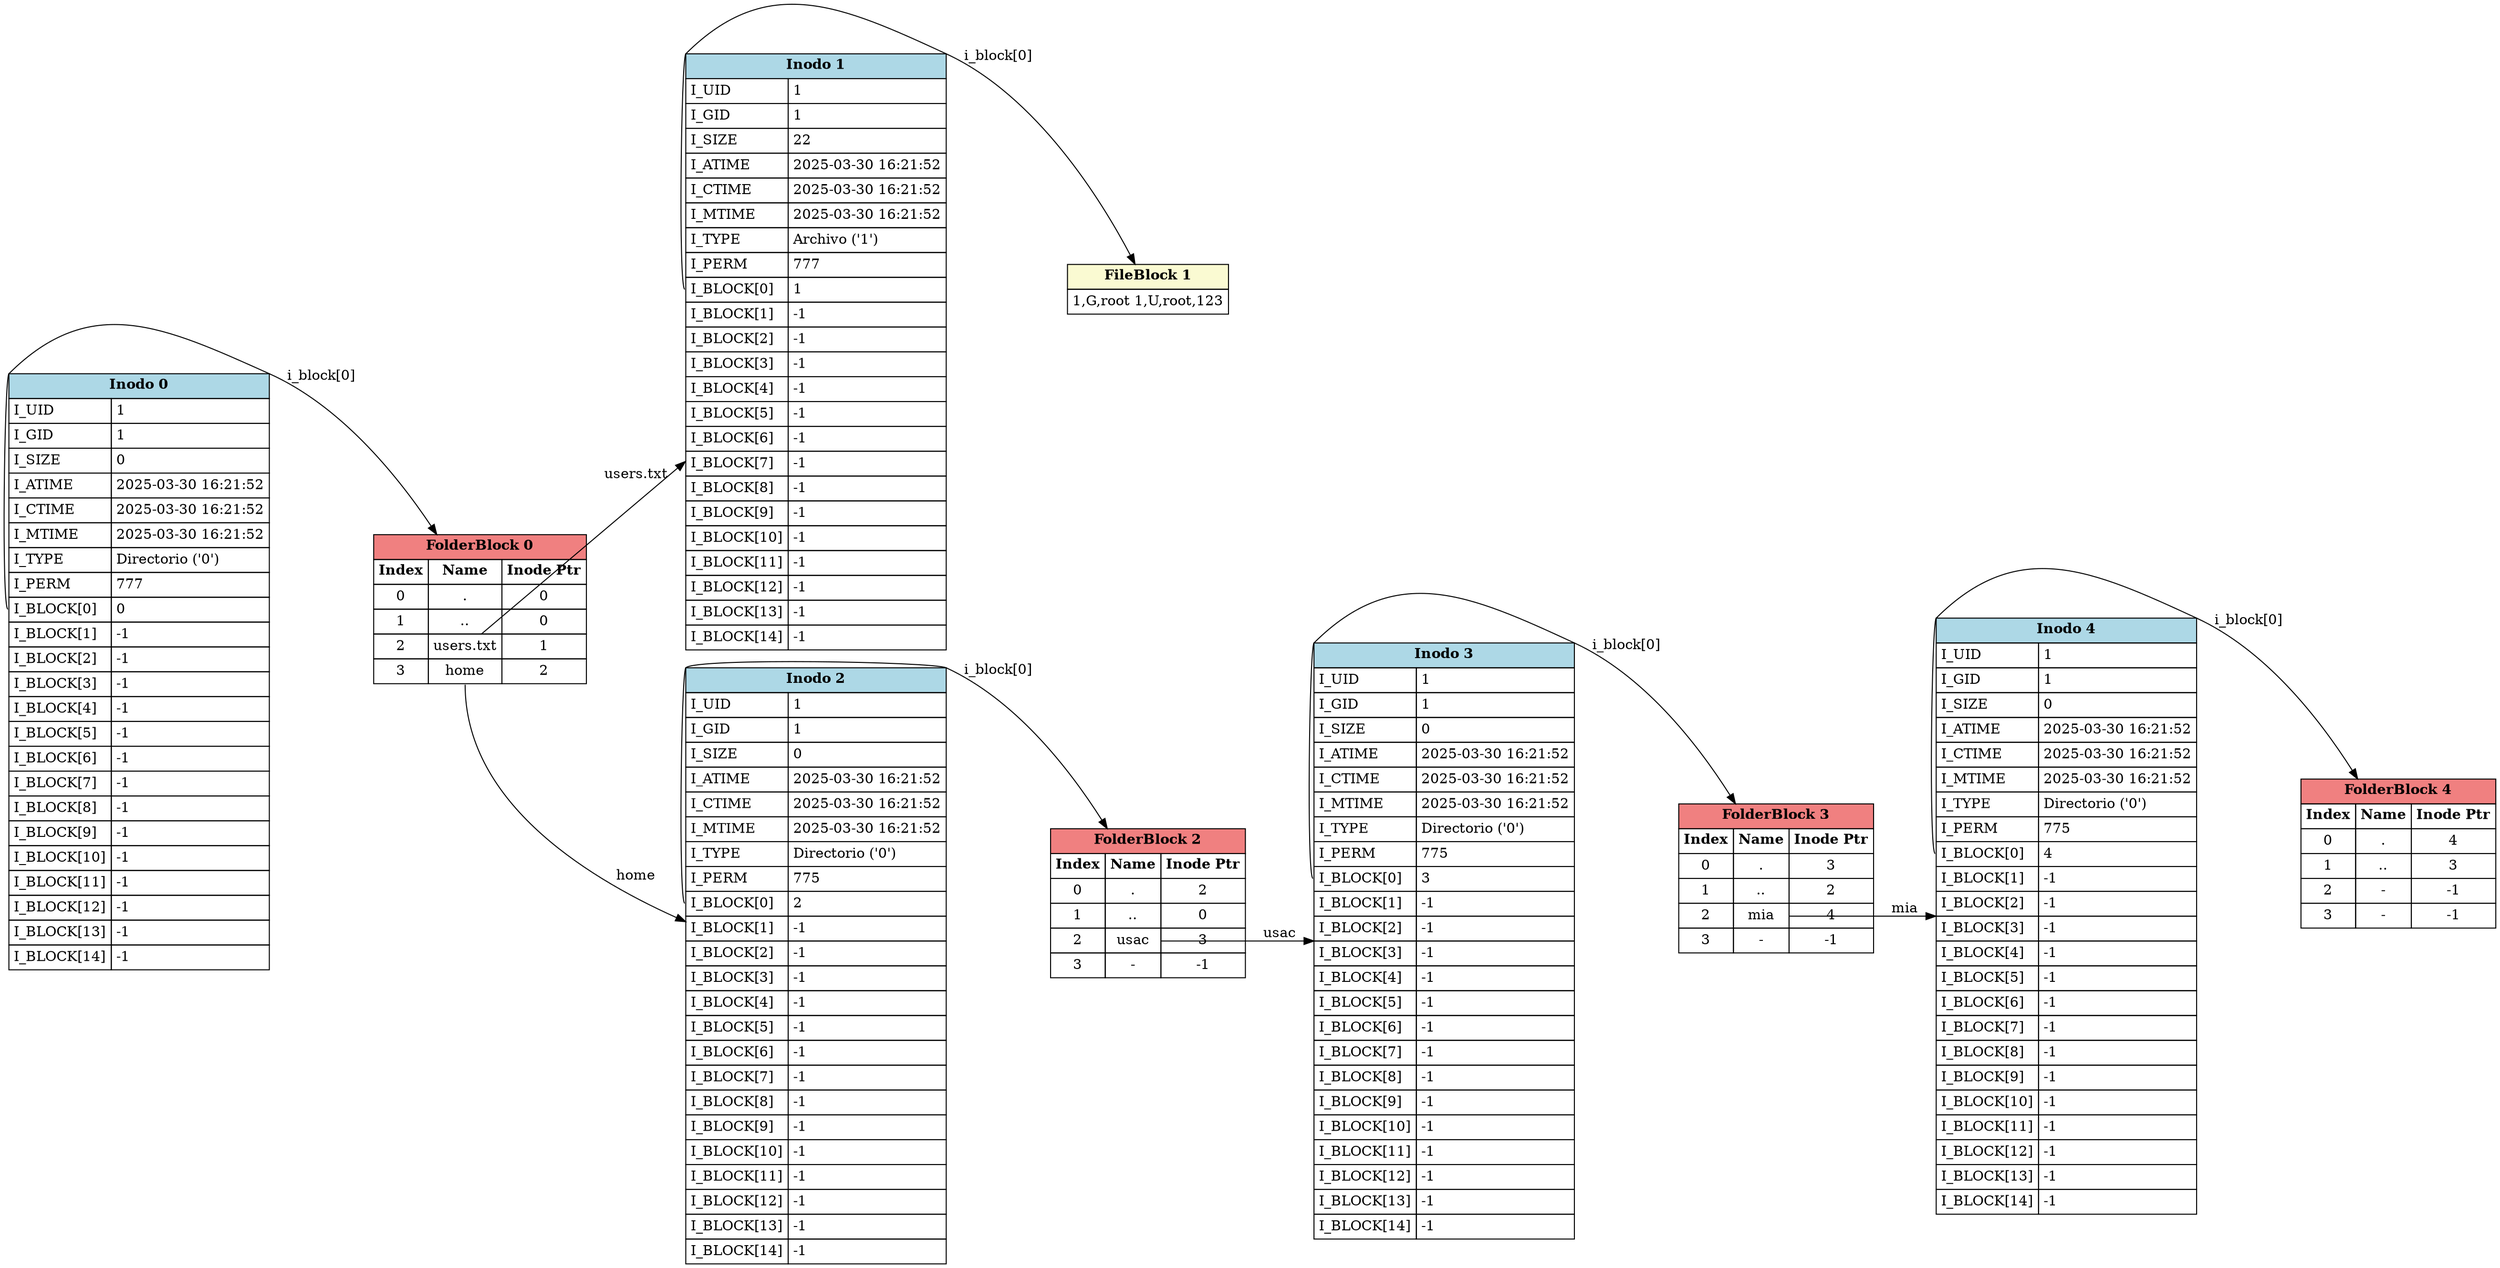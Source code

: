digraph FileSystemTree {
	rankdir=LR;
	node [shape=none, margin=0];
	inode_0 [label=<
<TABLE BORDER="0" CELLBORDER="1" CELLSPACING="0" CELLPADDING="4">
<TR><TD COLSPAN="2" BGCOLOR="lightblue"><B>Inodo 0</B></TD></TR>
<TR><TD ALIGN="LEFT">I_UID</TD><TD ALIGN="LEFT">1</TD></TR>
<TR><TD ALIGN="LEFT">I_GID</TD><TD ALIGN="LEFT">1</TD></TR>
<TR><TD ALIGN="LEFT">I_SIZE</TD><TD ALIGN="LEFT">0</TD></TR>
<TR><TD ALIGN="LEFT">I_ATIME</TD><TD ALIGN="LEFT">2025-03-30 16:21:52</TD></TR>
<TR><TD ALIGN="LEFT">I_CTIME</TD><TD ALIGN="LEFT">2025-03-30 16:21:52</TD></TR>
<TR><TD ALIGN="LEFT">I_MTIME</TD><TD ALIGN="LEFT">2025-03-30 16:21:52</TD></TR>
<TR><TD ALIGN="LEFT">I_TYPE</TD><TD ALIGN="LEFT">Directorio ('0')</TD></TR>
<TR><TD ALIGN="LEFT">I_PERM</TD><TD ALIGN="LEFT">777</TD></TR>
<TR><TD ALIGN="LEFT" PORT="p0">I_BLOCK[0]</TD><TD ALIGN="LEFT">0</TD></TR>
<TR><TD ALIGN="LEFT" PORT="p1">I_BLOCK[1]</TD><TD ALIGN="LEFT">-1</TD></TR>
<TR><TD ALIGN="LEFT" PORT="p2">I_BLOCK[2]</TD><TD ALIGN="LEFT">-1</TD></TR>
<TR><TD ALIGN="LEFT" PORT="p3">I_BLOCK[3]</TD><TD ALIGN="LEFT">-1</TD></TR>
<TR><TD ALIGN="LEFT" PORT="p4">I_BLOCK[4]</TD><TD ALIGN="LEFT">-1</TD></TR>
<TR><TD ALIGN="LEFT" PORT="p5">I_BLOCK[5]</TD><TD ALIGN="LEFT">-1</TD></TR>
<TR><TD ALIGN="LEFT" PORT="p6">I_BLOCK[6]</TD><TD ALIGN="LEFT">-1</TD></TR>
<TR><TD ALIGN="LEFT" PORT="p7">I_BLOCK[7]</TD><TD ALIGN="LEFT">-1</TD></TR>
<TR><TD ALIGN="LEFT" PORT="p8">I_BLOCK[8]</TD><TD ALIGN="LEFT">-1</TD></TR>
<TR><TD ALIGN="LEFT" PORT="p9">I_BLOCK[9]</TD><TD ALIGN="LEFT">-1</TD></TR>
<TR><TD ALIGN="LEFT" PORT="p10">I_BLOCK[10]</TD><TD ALIGN="LEFT">-1</TD></TR>
<TR><TD ALIGN="LEFT" PORT="p11">I_BLOCK[11]</TD><TD ALIGN="LEFT">-1</TD></TR>
<TR><TD ALIGN="LEFT" PORT="p12">I_BLOCK[12]</TD><TD ALIGN="LEFT">-1</TD></TR>
<TR><TD ALIGN="LEFT" PORT="p13">I_BLOCK[13]</TD><TD ALIGN="LEFT">-1</TD></TR>
<TR><TD ALIGN="LEFT" PORT="p14">I_BLOCK[14]</TD><TD ALIGN="LEFT">-1</TD></TR>
</TABLE>
>];
	inode_0:p0 -> block_0 [label="i_block[0]"];
	block_0 [label=<
<TABLE BORDER="0" CELLBORDER="1" CELLSPACING="0" CELLPADDING="4">
<TR><TD COLSPAN="3" BGCOLOR="lightcoral"><B>FolderBlock 0</B></TD></TR>
<TR><TD><B>Index</B></TD><TD><B>Name</B></TD><TD><B>Inode Ptr</B></TD></TR>
<TR><TD>0</TD><TD PORT="i0">.</TD><TD>0</TD></TR>
<TR><TD>1</TD><TD PORT="i1">..</TD><TD>0</TD></TR>
<TR><TD>2</TD><TD PORT="i2">users.txt</TD><TD>1</TD></TR>
<TR><TD>3</TD><TD PORT="i3">home</TD><TD>2</TD></TR>
</TABLE>
>];
	block_0:i2 -> inode_1 [label="users.txt"];
	inode_1 [label=<
<TABLE BORDER="0" CELLBORDER="1" CELLSPACING="0" CELLPADDING="4">
<TR><TD COLSPAN="2" BGCOLOR="lightblue"><B>Inodo 1</B></TD></TR>
<TR><TD ALIGN="LEFT">I_UID</TD><TD ALIGN="LEFT">1</TD></TR>
<TR><TD ALIGN="LEFT">I_GID</TD><TD ALIGN="LEFT">1</TD></TR>
<TR><TD ALIGN="LEFT">I_SIZE</TD><TD ALIGN="LEFT">22</TD></TR>
<TR><TD ALIGN="LEFT">I_ATIME</TD><TD ALIGN="LEFT">2025-03-30 16:21:52</TD></TR>
<TR><TD ALIGN="LEFT">I_CTIME</TD><TD ALIGN="LEFT">2025-03-30 16:21:52</TD></TR>
<TR><TD ALIGN="LEFT">I_MTIME</TD><TD ALIGN="LEFT">2025-03-30 16:21:52</TD></TR>
<TR><TD ALIGN="LEFT">I_TYPE</TD><TD ALIGN="LEFT">Archivo ('1')</TD></TR>
<TR><TD ALIGN="LEFT">I_PERM</TD><TD ALIGN="LEFT">777</TD></TR>
<TR><TD ALIGN="LEFT" PORT="p0">I_BLOCK[0]</TD><TD ALIGN="LEFT">1</TD></TR>
<TR><TD ALIGN="LEFT" PORT="p1">I_BLOCK[1]</TD><TD ALIGN="LEFT">-1</TD></TR>
<TR><TD ALIGN="LEFT" PORT="p2">I_BLOCK[2]</TD><TD ALIGN="LEFT">-1</TD></TR>
<TR><TD ALIGN="LEFT" PORT="p3">I_BLOCK[3]</TD><TD ALIGN="LEFT">-1</TD></TR>
<TR><TD ALIGN="LEFT" PORT="p4">I_BLOCK[4]</TD><TD ALIGN="LEFT">-1</TD></TR>
<TR><TD ALIGN="LEFT" PORT="p5">I_BLOCK[5]</TD><TD ALIGN="LEFT">-1</TD></TR>
<TR><TD ALIGN="LEFT" PORT="p6">I_BLOCK[6]</TD><TD ALIGN="LEFT">-1</TD></TR>
<TR><TD ALIGN="LEFT" PORT="p7">I_BLOCK[7]</TD><TD ALIGN="LEFT">-1</TD></TR>
<TR><TD ALIGN="LEFT" PORT="p8">I_BLOCK[8]</TD><TD ALIGN="LEFT">-1</TD></TR>
<TR><TD ALIGN="LEFT" PORT="p9">I_BLOCK[9]</TD><TD ALIGN="LEFT">-1</TD></TR>
<TR><TD ALIGN="LEFT" PORT="p10">I_BLOCK[10]</TD><TD ALIGN="LEFT">-1</TD></TR>
<TR><TD ALIGN="LEFT" PORT="p11">I_BLOCK[11]</TD><TD ALIGN="LEFT">-1</TD></TR>
<TR><TD ALIGN="LEFT" PORT="p12">I_BLOCK[12]</TD><TD ALIGN="LEFT">-1</TD></TR>
<TR><TD ALIGN="LEFT" PORT="p13">I_BLOCK[13]</TD><TD ALIGN="LEFT">-1</TD></TR>
<TR><TD ALIGN="LEFT" PORT="p14">I_BLOCK[14]</TD><TD ALIGN="LEFT">-1</TD></TR>
</TABLE>
>];
	inode_1:p0 -> block_1 [label="i_block[0]"];
	block_1 [label=<
<TABLE BORDER="0" CELLBORDER="1" CELLSPACING="0" CELLPADDING="4">
<TR><TD BGCOLOR="lightgoldenrodyellow"><B>FileBlock 1</B></TD></TR>
<TR><TD ALIGN="LEFT">1,G,root 1,U,root,123</TD></TR>
</TABLE>
>];
	block_0:i3 -> inode_2 [label="home"];
	inode_2 [label=<
<TABLE BORDER="0" CELLBORDER="1" CELLSPACING="0" CELLPADDING="4">
<TR><TD COLSPAN="2" BGCOLOR="lightblue"><B>Inodo 2</B></TD></TR>
<TR><TD ALIGN="LEFT">I_UID</TD><TD ALIGN="LEFT">1</TD></TR>
<TR><TD ALIGN="LEFT">I_GID</TD><TD ALIGN="LEFT">1</TD></TR>
<TR><TD ALIGN="LEFT">I_SIZE</TD><TD ALIGN="LEFT">0</TD></TR>
<TR><TD ALIGN="LEFT">I_ATIME</TD><TD ALIGN="LEFT">2025-03-30 16:21:52</TD></TR>
<TR><TD ALIGN="LEFT">I_CTIME</TD><TD ALIGN="LEFT">2025-03-30 16:21:52</TD></TR>
<TR><TD ALIGN="LEFT">I_MTIME</TD><TD ALIGN="LEFT">2025-03-30 16:21:52</TD></TR>
<TR><TD ALIGN="LEFT">I_TYPE</TD><TD ALIGN="LEFT">Directorio ('0')</TD></TR>
<TR><TD ALIGN="LEFT">I_PERM</TD><TD ALIGN="LEFT">775</TD></TR>
<TR><TD ALIGN="LEFT" PORT="p0">I_BLOCK[0]</TD><TD ALIGN="LEFT">2</TD></TR>
<TR><TD ALIGN="LEFT" PORT="p1">I_BLOCK[1]</TD><TD ALIGN="LEFT">-1</TD></TR>
<TR><TD ALIGN="LEFT" PORT="p2">I_BLOCK[2]</TD><TD ALIGN="LEFT">-1</TD></TR>
<TR><TD ALIGN="LEFT" PORT="p3">I_BLOCK[3]</TD><TD ALIGN="LEFT">-1</TD></TR>
<TR><TD ALIGN="LEFT" PORT="p4">I_BLOCK[4]</TD><TD ALIGN="LEFT">-1</TD></TR>
<TR><TD ALIGN="LEFT" PORT="p5">I_BLOCK[5]</TD><TD ALIGN="LEFT">-1</TD></TR>
<TR><TD ALIGN="LEFT" PORT="p6">I_BLOCK[6]</TD><TD ALIGN="LEFT">-1</TD></TR>
<TR><TD ALIGN="LEFT" PORT="p7">I_BLOCK[7]</TD><TD ALIGN="LEFT">-1</TD></TR>
<TR><TD ALIGN="LEFT" PORT="p8">I_BLOCK[8]</TD><TD ALIGN="LEFT">-1</TD></TR>
<TR><TD ALIGN="LEFT" PORT="p9">I_BLOCK[9]</TD><TD ALIGN="LEFT">-1</TD></TR>
<TR><TD ALIGN="LEFT" PORT="p10">I_BLOCK[10]</TD><TD ALIGN="LEFT">-1</TD></TR>
<TR><TD ALIGN="LEFT" PORT="p11">I_BLOCK[11]</TD><TD ALIGN="LEFT">-1</TD></TR>
<TR><TD ALIGN="LEFT" PORT="p12">I_BLOCK[12]</TD><TD ALIGN="LEFT">-1</TD></TR>
<TR><TD ALIGN="LEFT" PORT="p13">I_BLOCK[13]</TD><TD ALIGN="LEFT">-1</TD></TR>
<TR><TD ALIGN="LEFT" PORT="p14">I_BLOCK[14]</TD><TD ALIGN="LEFT">-1</TD></TR>
</TABLE>
>];
	inode_2:p0 -> block_2 [label="i_block[0]"];
	block_2 [label=<
<TABLE BORDER="0" CELLBORDER="1" CELLSPACING="0" CELLPADDING="4">
<TR><TD COLSPAN="3" BGCOLOR="lightcoral"><B>FolderBlock 2</B></TD></TR>
<TR><TD><B>Index</B></TD><TD><B>Name</B></TD><TD><B>Inode Ptr</B></TD></TR>
<TR><TD>0</TD><TD PORT="i0">.</TD><TD>2</TD></TR>
<TR><TD>1</TD><TD PORT="i1">..</TD><TD>0</TD></TR>
<TR><TD>2</TD><TD PORT="i2">usac</TD><TD>3</TD></TR>
<TR><TD>3</TD><TD PORT="i3">-</TD><TD>-1</TD></TR>
</TABLE>
>];
	block_2:i2 -> inode_3 [label="usac"];
	inode_3 [label=<
<TABLE BORDER="0" CELLBORDER="1" CELLSPACING="0" CELLPADDING="4">
<TR><TD COLSPAN="2" BGCOLOR="lightblue"><B>Inodo 3</B></TD></TR>
<TR><TD ALIGN="LEFT">I_UID</TD><TD ALIGN="LEFT">1</TD></TR>
<TR><TD ALIGN="LEFT">I_GID</TD><TD ALIGN="LEFT">1</TD></TR>
<TR><TD ALIGN="LEFT">I_SIZE</TD><TD ALIGN="LEFT">0</TD></TR>
<TR><TD ALIGN="LEFT">I_ATIME</TD><TD ALIGN="LEFT">2025-03-30 16:21:52</TD></TR>
<TR><TD ALIGN="LEFT">I_CTIME</TD><TD ALIGN="LEFT">2025-03-30 16:21:52</TD></TR>
<TR><TD ALIGN="LEFT">I_MTIME</TD><TD ALIGN="LEFT">2025-03-30 16:21:52</TD></TR>
<TR><TD ALIGN="LEFT">I_TYPE</TD><TD ALIGN="LEFT">Directorio ('0')</TD></TR>
<TR><TD ALIGN="LEFT">I_PERM</TD><TD ALIGN="LEFT">775</TD></TR>
<TR><TD ALIGN="LEFT" PORT="p0">I_BLOCK[0]</TD><TD ALIGN="LEFT">3</TD></TR>
<TR><TD ALIGN="LEFT" PORT="p1">I_BLOCK[1]</TD><TD ALIGN="LEFT">-1</TD></TR>
<TR><TD ALIGN="LEFT" PORT="p2">I_BLOCK[2]</TD><TD ALIGN="LEFT">-1</TD></TR>
<TR><TD ALIGN="LEFT" PORT="p3">I_BLOCK[3]</TD><TD ALIGN="LEFT">-1</TD></TR>
<TR><TD ALIGN="LEFT" PORT="p4">I_BLOCK[4]</TD><TD ALIGN="LEFT">-1</TD></TR>
<TR><TD ALIGN="LEFT" PORT="p5">I_BLOCK[5]</TD><TD ALIGN="LEFT">-1</TD></TR>
<TR><TD ALIGN="LEFT" PORT="p6">I_BLOCK[6]</TD><TD ALIGN="LEFT">-1</TD></TR>
<TR><TD ALIGN="LEFT" PORT="p7">I_BLOCK[7]</TD><TD ALIGN="LEFT">-1</TD></TR>
<TR><TD ALIGN="LEFT" PORT="p8">I_BLOCK[8]</TD><TD ALIGN="LEFT">-1</TD></TR>
<TR><TD ALIGN="LEFT" PORT="p9">I_BLOCK[9]</TD><TD ALIGN="LEFT">-1</TD></TR>
<TR><TD ALIGN="LEFT" PORT="p10">I_BLOCK[10]</TD><TD ALIGN="LEFT">-1</TD></TR>
<TR><TD ALIGN="LEFT" PORT="p11">I_BLOCK[11]</TD><TD ALIGN="LEFT">-1</TD></TR>
<TR><TD ALIGN="LEFT" PORT="p12">I_BLOCK[12]</TD><TD ALIGN="LEFT">-1</TD></TR>
<TR><TD ALIGN="LEFT" PORT="p13">I_BLOCK[13]</TD><TD ALIGN="LEFT">-1</TD></TR>
<TR><TD ALIGN="LEFT" PORT="p14">I_BLOCK[14]</TD><TD ALIGN="LEFT">-1</TD></TR>
</TABLE>
>];
	inode_3:p0 -> block_3 [label="i_block[0]"];
	block_3 [label=<
<TABLE BORDER="0" CELLBORDER="1" CELLSPACING="0" CELLPADDING="4">
<TR><TD COLSPAN="3" BGCOLOR="lightcoral"><B>FolderBlock 3</B></TD></TR>
<TR><TD><B>Index</B></TD><TD><B>Name</B></TD><TD><B>Inode Ptr</B></TD></TR>
<TR><TD>0</TD><TD PORT="i0">.</TD><TD>3</TD></TR>
<TR><TD>1</TD><TD PORT="i1">..</TD><TD>2</TD></TR>
<TR><TD>2</TD><TD PORT="i2">mia</TD><TD>4</TD></TR>
<TR><TD>3</TD><TD PORT="i3">-</TD><TD>-1</TD></TR>
</TABLE>
>];
	block_3:i2 -> inode_4 [label="mia"];
	inode_4 [label=<
<TABLE BORDER="0" CELLBORDER="1" CELLSPACING="0" CELLPADDING="4">
<TR><TD COLSPAN="2" BGCOLOR="lightblue"><B>Inodo 4</B></TD></TR>
<TR><TD ALIGN="LEFT">I_UID</TD><TD ALIGN="LEFT">1</TD></TR>
<TR><TD ALIGN="LEFT">I_GID</TD><TD ALIGN="LEFT">1</TD></TR>
<TR><TD ALIGN="LEFT">I_SIZE</TD><TD ALIGN="LEFT">0</TD></TR>
<TR><TD ALIGN="LEFT">I_ATIME</TD><TD ALIGN="LEFT">2025-03-30 16:21:52</TD></TR>
<TR><TD ALIGN="LEFT">I_CTIME</TD><TD ALIGN="LEFT">2025-03-30 16:21:52</TD></TR>
<TR><TD ALIGN="LEFT">I_MTIME</TD><TD ALIGN="LEFT">2025-03-30 16:21:52</TD></TR>
<TR><TD ALIGN="LEFT">I_TYPE</TD><TD ALIGN="LEFT">Directorio ('0')</TD></TR>
<TR><TD ALIGN="LEFT">I_PERM</TD><TD ALIGN="LEFT">775</TD></TR>
<TR><TD ALIGN="LEFT" PORT="p0">I_BLOCK[0]</TD><TD ALIGN="LEFT">4</TD></TR>
<TR><TD ALIGN="LEFT" PORT="p1">I_BLOCK[1]</TD><TD ALIGN="LEFT">-1</TD></TR>
<TR><TD ALIGN="LEFT" PORT="p2">I_BLOCK[2]</TD><TD ALIGN="LEFT">-1</TD></TR>
<TR><TD ALIGN="LEFT" PORT="p3">I_BLOCK[3]</TD><TD ALIGN="LEFT">-1</TD></TR>
<TR><TD ALIGN="LEFT" PORT="p4">I_BLOCK[4]</TD><TD ALIGN="LEFT">-1</TD></TR>
<TR><TD ALIGN="LEFT" PORT="p5">I_BLOCK[5]</TD><TD ALIGN="LEFT">-1</TD></TR>
<TR><TD ALIGN="LEFT" PORT="p6">I_BLOCK[6]</TD><TD ALIGN="LEFT">-1</TD></TR>
<TR><TD ALIGN="LEFT" PORT="p7">I_BLOCK[7]</TD><TD ALIGN="LEFT">-1</TD></TR>
<TR><TD ALIGN="LEFT" PORT="p8">I_BLOCK[8]</TD><TD ALIGN="LEFT">-1</TD></TR>
<TR><TD ALIGN="LEFT" PORT="p9">I_BLOCK[9]</TD><TD ALIGN="LEFT">-1</TD></TR>
<TR><TD ALIGN="LEFT" PORT="p10">I_BLOCK[10]</TD><TD ALIGN="LEFT">-1</TD></TR>
<TR><TD ALIGN="LEFT" PORT="p11">I_BLOCK[11]</TD><TD ALIGN="LEFT">-1</TD></TR>
<TR><TD ALIGN="LEFT" PORT="p12">I_BLOCK[12]</TD><TD ALIGN="LEFT">-1</TD></TR>
<TR><TD ALIGN="LEFT" PORT="p13">I_BLOCK[13]</TD><TD ALIGN="LEFT">-1</TD></TR>
<TR><TD ALIGN="LEFT" PORT="p14">I_BLOCK[14]</TD><TD ALIGN="LEFT">-1</TD></TR>
</TABLE>
>];
	inode_4:p0 -> block_4 [label="i_block[0]"];
	block_4 [label=<
<TABLE BORDER="0" CELLBORDER="1" CELLSPACING="0" CELLPADDING="4">
<TR><TD COLSPAN="3" BGCOLOR="lightcoral"><B>FolderBlock 4</B></TD></TR>
<TR><TD><B>Index</B></TD><TD><B>Name</B></TD><TD><B>Inode Ptr</B></TD></TR>
<TR><TD>0</TD><TD PORT="i0">.</TD><TD>4</TD></TR>
<TR><TD>1</TD><TD PORT="i1">..</TD><TD>3</TD></TR>
<TR><TD>2</TD><TD PORT="i2">-</TD><TD>-1</TD></TR>
<TR><TD>3</TD><TD PORT="i3">-</TD><TD>-1</TD></TR>
</TABLE>
>];
}

